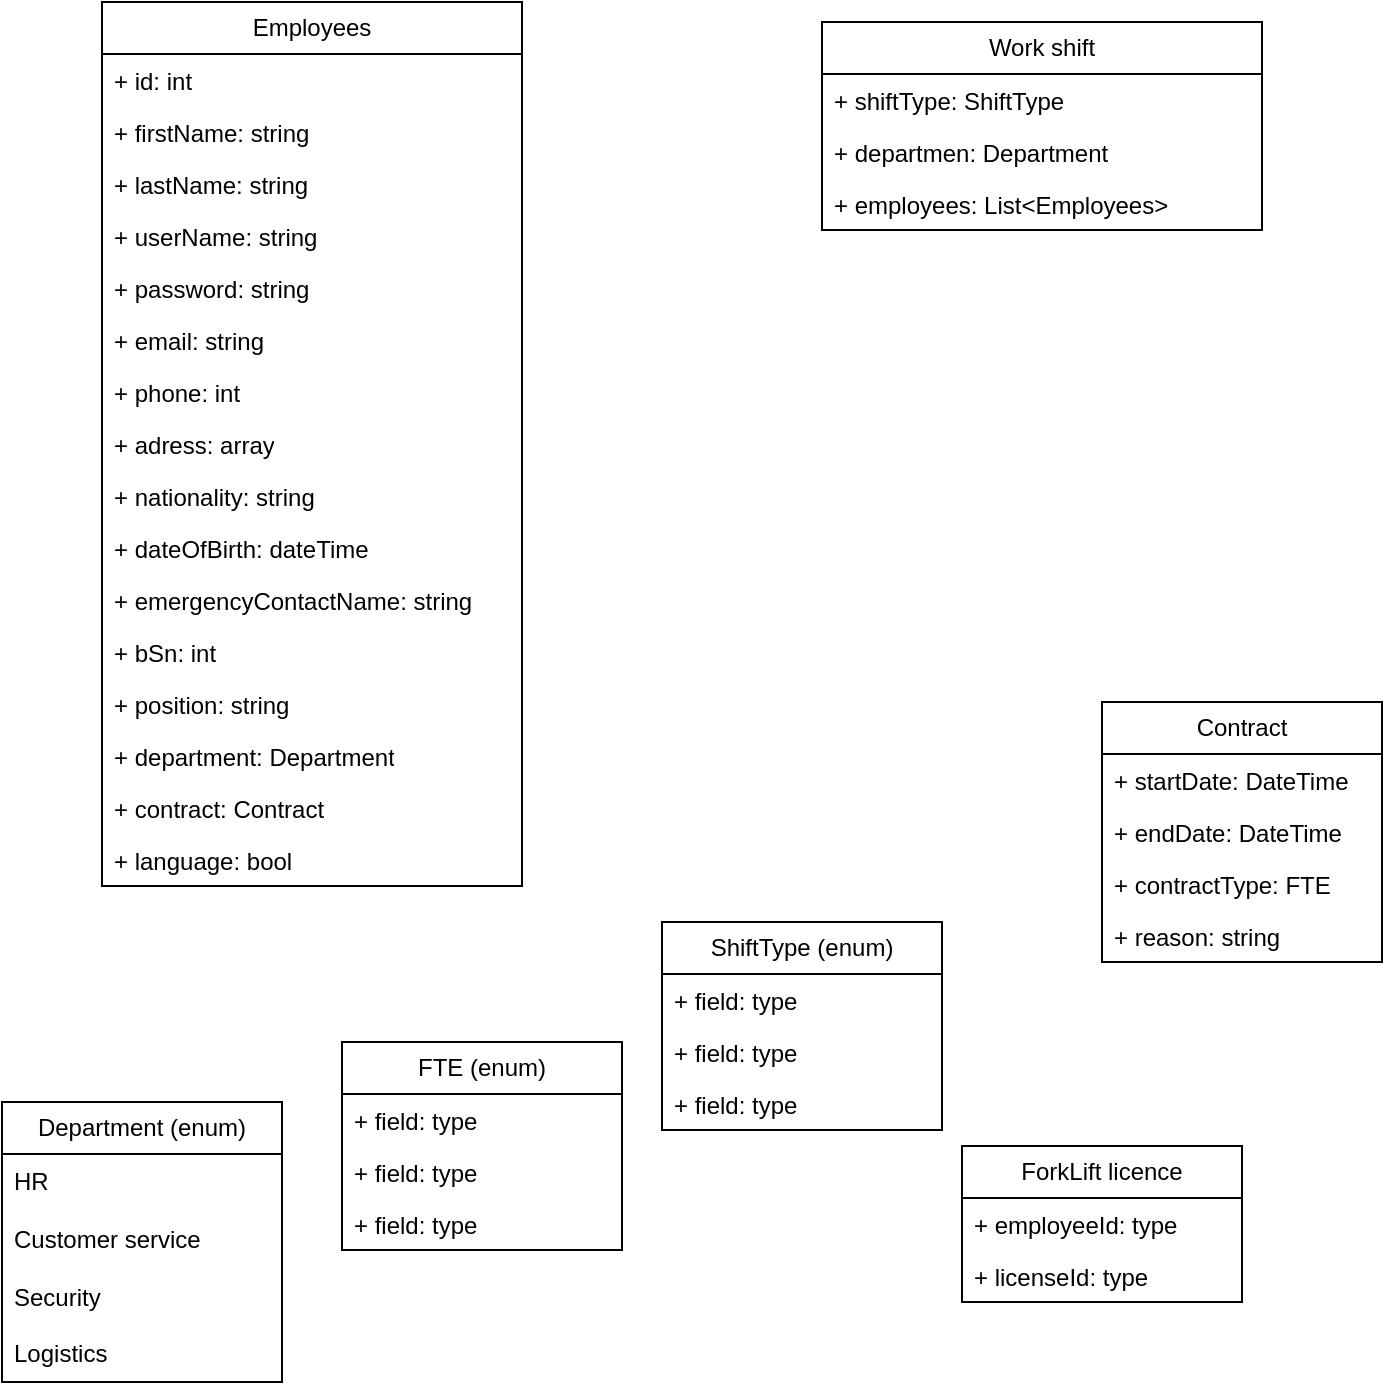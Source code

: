 <mxfile version="21.7.5" type="device">
  <diagram name="Page-1" id="6ZiM_tYkBAerXlBJO3Mh">
    <mxGraphModel dx="1050" dy="655" grid="1" gridSize="10" guides="1" tooltips="1" connect="1" arrows="1" fold="1" page="1" pageScale="1" pageWidth="850" pageHeight="1100" math="0" shadow="0">
      <root>
        <mxCell id="0" />
        <mxCell id="1" parent="0" />
        <mxCell id="6VJdRL_dRGc9VVCyJiGA-1" value="Employees" style="swimlane;fontStyle=0;childLayout=stackLayout;horizontal=1;startSize=26;fillColor=none;horizontalStack=0;resizeParent=1;resizeParentMax=0;resizeLast=0;collapsible=1;marginBottom=0;whiteSpace=wrap;html=1;" vertex="1" parent="1">
          <mxGeometry x="100" y="30" width="210" height="442" as="geometry" />
        </mxCell>
        <mxCell id="6VJdRL_dRGc9VVCyJiGA-38" value="+ id: int" style="text;strokeColor=none;fillColor=none;align=left;verticalAlign=top;spacingLeft=4;spacingRight=4;overflow=hidden;rotatable=0;points=[[0,0.5],[1,0.5]];portConstraint=eastwest;whiteSpace=wrap;html=1;" vertex="1" parent="6VJdRL_dRGc9VVCyJiGA-1">
          <mxGeometry y="26" width="210" height="26" as="geometry" />
        </mxCell>
        <mxCell id="6VJdRL_dRGc9VVCyJiGA-2" value="+ firstName: string" style="text;strokeColor=none;fillColor=none;align=left;verticalAlign=top;spacingLeft=4;spacingRight=4;overflow=hidden;rotatable=0;points=[[0,0.5],[1,0.5]];portConstraint=eastwest;whiteSpace=wrap;html=1;" vertex="1" parent="6VJdRL_dRGc9VVCyJiGA-1">
          <mxGeometry y="52" width="210" height="26" as="geometry" />
        </mxCell>
        <mxCell id="6VJdRL_dRGc9VVCyJiGA-3" value="+ lastName: string" style="text;strokeColor=none;fillColor=none;align=left;verticalAlign=top;spacingLeft=4;spacingRight=4;overflow=hidden;rotatable=0;points=[[0,0.5],[1,0.5]];portConstraint=eastwest;whiteSpace=wrap;html=1;" vertex="1" parent="6VJdRL_dRGc9VVCyJiGA-1">
          <mxGeometry y="78" width="210" height="26" as="geometry" />
        </mxCell>
        <mxCell id="6VJdRL_dRGc9VVCyJiGA-4" value="+ userName: string" style="text;strokeColor=none;fillColor=none;align=left;verticalAlign=top;spacingLeft=4;spacingRight=4;overflow=hidden;rotatable=0;points=[[0,0.5],[1,0.5]];portConstraint=eastwest;whiteSpace=wrap;html=1;" vertex="1" parent="6VJdRL_dRGc9VVCyJiGA-1">
          <mxGeometry y="104" width="210" height="26" as="geometry" />
        </mxCell>
        <mxCell id="6VJdRL_dRGc9VVCyJiGA-21" value="+ password: string" style="text;strokeColor=none;fillColor=none;align=left;verticalAlign=top;spacingLeft=4;spacingRight=4;overflow=hidden;rotatable=0;points=[[0,0.5],[1,0.5]];portConstraint=eastwest;whiteSpace=wrap;html=1;" vertex="1" parent="6VJdRL_dRGc9VVCyJiGA-1">
          <mxGeometry y="130" width="210" height="26" as="geometry" />
        </mxCell>
        <mxCell id="6VJdRL_dRGc9VVCyJiGA-22" value="+ email: string" style="text;strokeColor=none;fillColor=none;align=left;verticalAlign=top;spacingLeft=4;spacingRight=4;overflow=hidden;rotatable=0;points=[[0,0.5],[1,0.5]];portConstraint=eastwest;whiteSpace=wrap;html=1;" vertex="1" parent="6VJdRL_dRGc9VVCyJiGA-1">
          <mxGeometry y="156" width="210" height="26" as="geometry" />
        </mxCell>
        <mxCell id="6VJdRL_dRGc9VVCyJiGA-23" value="+ phone: int" style="text;strokeColor=none;fillColor=none;align=left;verticalAlign=top;spacingLeft=4;spacingRight=4;overflow=hidden;rotatable=0;points=[[0,0.5],[1,0.5]];portConstraint=eastwest;whiteSpace=wrap;html=1;" vertex="1" parent="6VJdRL_dRGc9VVCyJiGA-1">
          <mxGeometry y="182" width="210" height="26" as="geometry" />
        </mxCell>
        <mxCell id="6VJdRL_dRGc9VVCyJiGA-24" value="+ adress: array" style="text;strokeColor=none;fillColor=none;align=left;verticalAlign=top;spacingLeft=4;spacingRight=4;overflow=hidden;rotatable=0;points=[[0,0.5],[1,0.5]];portConstraint=eastwest;whiteSpace=wrap;html=1;" vertex="1" parent="6VJdRL_dRGc9VVCyJiGA-1">
          <mxGeometry y="208" width="210" height="26" as="geometry" />
        </mxCell>
        <mxCell id="6VJdRL_dRGc9VVCyJiGA-33" value="+ nationality: string" style="text;strokeColor=none;fillColor=none;align=left;verticalAlign=top;spacingLeft=4;spacingRight=4;overflow=hidden;rotatable=0;points=[[0,0.5],[1,0.5]];portConstraint=eastwest;whiteSpace=wrap;html=1;" vertex="1" parent="6VJdRL_dRGc9VVCyJiGA-1">
          <mxGeometry y="234" width="210" height="26" as="geometry" />
        </mxCell>
        <mxCell id="6VJdRL_dRGc9VVCyJiGA-25" value="+ dateOfBirth: dateTime" style="text;strokeColor=none;fillColor=none;align=left;verticalAlign=top;spacingLeft=4;spacingRight=4;overflow=hidden;rotatable=0;points=[[0,0.5],[1,0.5]];portConstraint=eastwest;whiteSpace=wrap;html=1;" vertex="1" parent="6VJdRL_dRGc9VVCyJiGA-1">
          <mxGeometry y="260" width="210" height="26" as="geometry" />
        </mxCell>
        <mxCell id="6VJdRL_dRGc9VVCyJiGA-26" value="+ emergencyContactName: string" style="text;strokeColor=none;fillColor=none;align=left;verticalAlign=top;spacingLeft=4;spacingRight=4;overflow=hidden;rotatable=0;points=[[0,0.5],[1,0.5]];portConstraint=eastwest;whiteSpace=wrap;html=1;" vertex="1" parent="6VJdRL_dRGc9VVCyJiGA-1">
          <mxGeometry y="286" width="210" height="26" as="geometry" />
        </mxCell>
        <mxCell id="6VJdRL_dRGc9VVCyJiGA-27" value="+ bSn: int" style="text;strokeColor=none;fillColor=none;align=left;verticalAlign=top;spacingLeft=4;spacingRight=4;overflow=hidden;rotatable=0;points=[[0,0.5],[1,0.5]];portConstraint=eastwest;whiteSpace=wrap;html=1;" vertex="1" parent="6VJdRL_dRGc9VVCyJiGA-1">
          <mxGeometry y="312" width="210" height="26" as="geometry" />
        </mxCell>
        <mxCell id="6VJdRL_dRGc9VVCyJiGA-28" value="+ position: string" style="text;strokeColor=none;fillColor=none;align=left;verticalAlign=top;spacingLeft=4;spacingRight=4;overflow=hidden;rotatable=0;points=[[0,0.5],[1,0.5]];portConstraint=eastwest;whiteSpace=wrap;html=1;" vertex="1" parent="6VJdRL_dRGc9VVCyJiGA-1">
          <mxGeometry y="338" width="210" height="26" as="geometry" />
        </mxCell>
        <mxCell id="6VJdRL_dRGc9VVCyJiGA-29" value="+ department: Department" style="text;strokeColor=none;fillColor=none;align=left;verticalAlign=top;spacingLeft=4;spacingRight=4;overflow=hidden;rotatable=0;points=[[0,0.5],[1,0.5]];portConstraint=eastwest;whiteSpace=wrap;html=1;" vertex="1" parent="6VJdRL_dRGc9VVCyJiGA-1">
          <mxGeometry y="364" width="210" height="26" as="geometry" />
        </mxCell>
        <mxCell id="6VJdRL_dRGc9VVCyJiGA-30" value="+ contract: Contract" style="text;strokeColor=none;fillColor=none;align=left;verticalAlign=top;spacingLeft=4;spacingRight=4;overflow=hidden;rotatable=0;points=[[0,0.5],[1,0.5]];portConstraint=eastwest;whiteSpace=wrap;html=1;" vertex="1" parent="6VJdRL_dRGc9VVCyJiGA-1">
          <mxGeometry y="390" width="210" height="26" as="geometry" />
        </mxCell>
        <mxCell id="6VJdRL_dRGc9VVCyJiGA-39" value="+ language: bool" style="text;strokeColor=none;fillColor=none;align=left;verticalAlign=top;spacingLeft=4;spacingRight=4;overflow=hidden;rotatable=0;points=[[0,0.5],[1,0.5]];portConstraint=eastwest;whiteSpace=wrap;html=1;" vertex="1" parent="6VJdRL_dRGc9VVCyJiGA-1">
          <mxGeometry y="416" width="210" height="26" as="geometry" />
        </mxCell>
        <mxCell id="6VJdRL_dRGc9VVCyJiGA-5" value="Work shift" style="swimlane;fontStyle=0;childLayout=stackLayout;horizontal=1;startSize=26;fillColor=none;horizontalStack=0;resizeParent=1;resizeParentMax=0;resizeLast=0;collapsible=1;marginBottom=0;whiteSpace=wrap;html=1;" vertex="1" parent="1">
          <mxGeometry x="460" y="40" width="220" height="104" as="geometry" />
        </mxCell>
        <mxCell id="6VJdRL_dRGc9VVCyJiGA-6" value="+ shiftType: ShiftType" style="text;strokeColor=none;fillColor=none;align=left;verticalAlign=top;spacingLeft=4;spacingRight=4;overflow=hidden;rotatable=0;points=[[0,0.5],[1,0.5]];portConstraint=eastwest;whiteSpace=wrap;html=1;" vertex="1" parent="6VJdRL_dRGc9VVCyJiGA-5">
          <mxGeometry y="26" width="220" height="26" as="geometry" />
        </mxCell>
        <mxCell id="6VJdRL_dRGc9VVCyJiGA-7" value="+ departmen: Department" style="text;strokeColor=none;fillColor=none;align=left;verticalAlign=top;spacingLeft=4;spacingRight=4;overflow=hidden;rotatable=0;points=[[0,0.5],[1,0.5]];portConstraint=eastwest;whiteSpace=wrap;html=1;" vertex="1" parent="6VJdRL_dRGc9VVCyJiGA-5">
          <mxGeometry y="52" width="220" height="26" as="geometry" />
        </mxCell>
        <mxCell id="6VJdRL_dRGc9VVCyJiGA-8" value="+ employees: List&amp;lt;Employees&amp;gt;" style="text;strokeColor=none;fillColor=none;align=left;verticalAlign=top;spacingLeft=4;spacingRight=4;overflow=hidden;rotatable=0;points=[[0,0.5],[1,0.5]];portConstraint=eastwest;whiteSpace=wrap;html=1;" vertex="1" parent="6VJdRL_dRGc9VVCyJiGA-5">
          <mxGeometry y="78" width="220" height="26" as="geometry" />
        </mxCell>
        <mxCell id="6VJdRL_dRGc9VVCyJiGA-9" value="Department (enum)" style="swimlane;fontStyle=0;childLayout=stackLayout;horizontal=1;startSize=26;fillColor=none;horizontalStack=0;resizeParent=1;resizeParentMax=0;resizeLast=0;collapsible=1;marginBottom=0;whiteSpace=wrap;html=1;" vertex="1" parent="1">
          <mxGeometry x="50" y="580" width="140" height="140" as="geometry" />
        </mxCell>
        <mxCell id="6VJdRL_dRGc9VVCyJiGA-10" value="&lt;div&gt;HR&amp;nbsp;&lt;/div&gt;&lt;div&gt;&lt;br&gt;&lt;/div&gt;&lt;div&gt;Customer service&amp;nbsp;&lt;/div&gt;&lt;div&gt;&lt;br&gt;&lt;/div&gt;&lt;div&gt;Security&amp;nbsp;&lt;/div&gt;&lt;div&gt;&lt;br&gt;&lt;/div&gt;&lt;div&gt;Logistics&amp;nbsp;&lt;/div&gt;&lt;div&gt;&lt;br&gt;&lt;/div&gt;" style="text;strokeColor=none;fillColor=none;align=left;verticalAlign=top;spacingLeft=4;spacingRight=4;overflow=hidden;rotatable=0;points=[[0,0.5],[1,0.5]];portConstraint=eastwest;whiteSpace=wrap;html=1;" vertex="1" parent="6VJdRL_dRGc9VVCyJiGA-9">
          <mxGeometry y="26" width="140" height="114" as="geometry" />
        </mxCell>
        <mxCell id="6VJdRL_dRGc9VVCyJiGA-13" value="Contract" style="swimlane;fontStyle=0;childLayout=stackLayout;horizontal=1;startSize=26;fillColor=none;horizontalStack=0;resizeParent=1;resizeParentMax=0;resizeLast=0;collapsible=1;marginBottom=0;whiteSpace=wrap;html=1;" vertex="1" parent="1">
          <mxGeometry x="600" y="380" width="140" height="130" as="geometry" />
        </mxCell>
        <mxCell id="6VJdRL_dRGc9VVCyJiGA-14" value="+ startDate: DateTime" style="text;strokeColor=none;fillColor=none;align=left;verticalAlign=top;spacingLeft=4;spacingRight=4;overflow=hidden;rotatable=0;points=[[0,0.5],[1,0.5]];portConstraint=eastwest;whiteSpace=wrap;html=1;" vertex="1" parent="6VJdRL_dRGc9VVCyJiGA-13">
          <mxGeometry y="26" width="140" height="26" as="geometry" />
        </mxCell>
        <mxCell id="6VJdRL_dRGc9VVCyJiGA-15" value="+ endDate: DateTime" style="text;strokeColor=none;fillColor=none;align=left;verticalAlign=top;spacingLeft=4;spacingRight=4;overflow=hidden;rotatable=0;points=[[0,0.5],[1,0.5]];portConstraint=eastwest;whiteSpace=wrap;html=1;" vertex="1" parent="6VJdRL_dRGc9VVCyJiGA-13">
          <mxGeometry y="52" width="140" height="26" as="geometry" />
        </mxCell>
        <mxCell id="6VJdRL_dRGc9VVCyJiGA-16" value="+ contractType: FTE" style="text;strokeColor=none;fillColor=none;align=left;verticalAlign=top;spacingLeft=4;spacingRight=4;overflow=hidden;rotatable=0;points=[[0,0.5],[1,0.5]];portConstraint=eastwest;whiteSpace=wrap;html=1;" vertex="1" parent="6VJdRL_dRGc9VVCyJiGA-13">
          <mxGeometry y="78" width="140" height="26" as="geometry" />
        </mxCell>
        <mxCell id="6VJdRL_dRGc9VVCyJiGA-40" value="+ reason: string" style="text;strokeColor=none;fillColor=none;align=left;verticalAlign=top;spacingLeft=4;spacingRight=4;overflow=hidden;rotatable=0;points=[[0,0.5],[1,0.5]];portConstraint=eastwest;whiteSpace=wrap;html=1;" vertex="1" parent="6VJdRL_dRGc9VVCyJiGA-13">
          <mxGeometry y="104" width="140" height="26" as="geometry" />
        </mxCell>
        <mxCell id="6VJdRL_dRGc9VVCyJiGA-17" value="FTE (enum)" style="swimlane;fontStyle=0;childLayout=stackLayout;horizontal=1;startSize=26;fillColor=none;horizontalStack=0;resizeParent=1;resizeParentMax=0;resizeLast=0;collapsible=1;marginBottom=0;whiteSpace=wrap;html=1;" vertex="1" parent="1">
          <mxGeometry x="220" y="550" width="140" height="104" as="geometry" />
        </mxCell>
        <mxCell id="6VJdRL_dRGc9VVCyJiGA-18" value="+ field: type" style="text;strokeColor=none;fillColor=none;align=left;verticalAlign=top;spacingLeft=4;spacingRight=4;overflow=hidden;rotatable=0;points=[[0,0.5],[1,0.5]];portConstraint=eastwest;whiteSpace=wrap;html=1;" vertex="1" parent="6VJdRL_dRGc9VVCyJiGA-17">
          <mxGeometry y="26" width="140" height="26" as="geometry" />
        </mxCell>
        <mxCell id="6VJdRL_dRGc9VVCyJiGA-19" value="+ field: type" style="text;strokeColor=none;fillColor=none;align=left;verticalAlign=top;spacingLeft=4;spacingRight=4;overflow=hidden;rotatable=0;points=[[0,0.5],[1,0.5]];portConstraint=eastwest;whiteSpace=wrap;html=1;" vertex="1" parent="6VJdRL_dRGc9VVCyJiGA-17">
          <mxGeometry y="52" width="140" height="26" as="geometry" />
        </mxCell>
        <mxCell id="6VJdRL_dRGc9VVCyJiGA-20" value="+ field: type" style="text;strokeColor=none;fillColor=none;align=left;verticalAlign=top;spacingLeft=4;spacingRight=4;overflow=hidden;rotatable=0;points=[[0,0.5],[1,0.5]];portConstraint=eastwest;whiteSpace=wrap;html=1;" vertex="1" parent="6VJdRL_dRGc9VVCyJiGA-17">
          <mxGeometry y="78" width="140" height="26" as="geometry" />
        </mxCell>
        <mxCell id="6VJdRL_dRGc9VVCyJiGA-34" value="ForkLift licence" style="swimlane;fontStyle=0;childLayout=stackLayout;horizontal=1;startSize=26;fillColor=none;horizontalStack=0;resizeParent=1;resizeParentMax=0;resizeLast=0;collapsible=1;marginBottom=0;whiteSpace=wrap;html=1;" vertex="1" parent="1">
          <mxGeometry x="530" y="602" width="140" height="78" as="geometry" />
        </mxCell>
        <mxCell id="6VJdRL_dRGc9VVCyJiGA-35" value="+ employeeId: type" style="text;strokeColor=none;fillColor=none;align=left;verticalAlign=top;spacingLeft=4;spacingRight=4;overflow=hidden;rotatable=0;points=[[0,0.5],[1,0.5]];portConstraint=eastwest;whiteSpace=wrap;html=1;" vertex="1" parent="6VJdRL_dRGc9VVCyJiGA-34">
          <mxGeometry y="26" width="140" height="26" as="geometry" />
        </mxCell>
        <mxCell id="6VJdRL_dRGc9VVCyJiGA-36" value="+ licenseId: type" style="text;strokeColor=none;fillColor=none;align=left;verticalAlign=top;spacingLeft=4;spacingRight=4;overflow=hidden;rotatable=0;points=[[0,0.5],[1,0.5]];portConstraint=eastwest;whiteSpace=wrap;html=1;" vertex="1" parent="6VJdRL_dRGc9VVCyJiGA-34">
          <mxGeometry y="52" width="140" height="26" as="geometry" />
        </mxCell>
        <mxCell id="6VJdRL_dRGc9VVCyJiGA-41" value="ShiftType (enum)" style="swimlane;fontStyle=0;childLayout=stackLayout;horizontal=1;startSize=26;fillColor=none;horizontalStack=0;resizeParent=1;resizeParentMax=0;resizeLast=0;collapsible=1;marginBottom=0;whiteSpace=wrap;html=1;" vertex="1" parent="1">
          <mxGeometry x="380" y="490" width="140" height="104" as="geometry" />
        </mxCell>
        <mxCell id="6VJdRL_dRGc9VVCyJiGA-42" value="+ field: type" style="text;strokeColor=none;fillColor=none;align=left;verticalAlign=top;spacingLeft=4;spacingRight=4;overflow=hidden;rotatable=0;points=[[0,0.5],[1,0.5]];portConstraint=eastwest;whiteSpace=wrap;html=1;" vertex="1" parent="6VJdRL_dRGc9VVCyJiGA-41">
          <mxGeometry y="26" width="140" height="26" as="geometry" />
        </mxCell>
        <mxCell id="6VJdRL_dRGc9VVCyJiGA-43" value="+ field: type" style="text;strokeColor=none;fillColor=none;align=left;verticalAlign=top;spacingLeft=4;spacingRight=4;overflow=hidden;rotatable=0;points=[[0,0.5],[1,0.5]];portConstraint=eastwest;whiteSpace=wrap;html=1;" vertex="1" parent="6VJdRL_dRGc9VVCyJiGA-41">
          <mxGeometry y="52" width="140" height="26" as="geometry" />
        </mxCell>
        <mxCell id="6VJdRL_dRGc9VVCyJiGA-44" value="+ field: type" style="text;strokeColor=none;fillColor=none;align=left;verticalAlign=top;spacingLeft=4;spacingRight=4;overflow=hidden;rotatable=0;points=[[0,0.5],[1,0.5]];portConstraint=eastwest;whiteSpace=wrap;html=1;" vertex="1" parent="6VJdRL_dRGc9VVCyJiGA-41">
          <mxGeometry y="78" width="140" height="26" as="geometry" />
        </mxCell>
      </root>
    </mxGraphModel>
  </diagram>
</mxfile>
